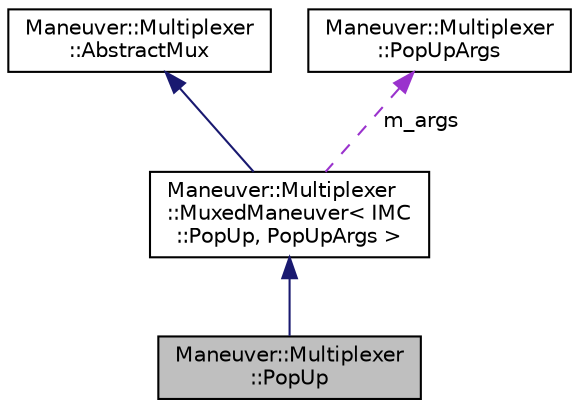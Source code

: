 digraph "Maneuver::Multiplexer::PopUp"
{
  edge [fontname="Helvetica",fontsize="10",labelfontname="Helvetica",labelfontsize="10"];
  node [fontname="Helvetica",fontsize="10",shape=record];
  Node3 [label="Maneuver::Multiplexer\l::PopUp",height=0.2,width=0.4,color="black", fillcolor="grey75", style="filled", fontcolor="black"];
  Node4 -> Node3 [dir="back",color="midnightblue",fontsize="10",style="solid",fontname="Helvetica"];
  Node4 [label="Maneuver::Multiplexer\l::MuxedManeuver\< IMC\l::PopUp, PopUpArgs \>",height=0.2,width=0.4,color="black", fillcolor="white", style="filled",URL="$class_maneuver_1_1_multiplexer_1_1_muxed_maneuver.html"];
  Node5 -> Node4 [dir="back",color="midnightblue",fontsize="10",style="solid",fontname="Helvetica"];
  Node5 [label="Maneuver::Multiplexer\l::AbstractMux",height=0.2,width=0.4,color="black", fillcolor="white", style="filled",URL="$class_maneuver_1_1_multiplexer_1_1_abstract_mux.html",tooltip="Abstract Multiplexed maneuver. "];
  Node6 -> Node4 [dir="back",color="darkorchid3",fontsize="10",style="dashed",label=" m_args" ,fontname="Helvetica"];
  Node6 [label="Maneuver::Multiplexer\l::PopUpArgs",height=0.2,width=0.4,color="black", fillcolor="white", style="filled",URL="$struct_maneuver_1_1_multiplexer_1_1_pop_up_args.html",tooltip="Arguments. "];
}

